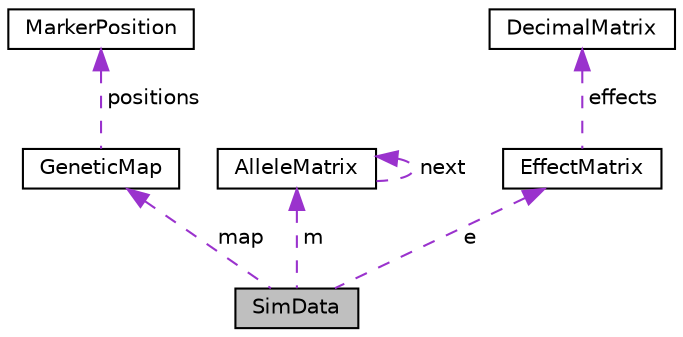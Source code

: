 digraph "SimData"
{
 // LATEX_PDF_SIZE
  edge [fontname="Helvetica",fontsize="10",labelfontname="Helvetica",labelfontsize="10"];
  node [fontname="Helvetica",fontsize="10",shape=record];
  Node1 [label="SimData",height=0.2,width=0.4,color="black", fillcolor="grey75", style="filled", fontcolor="black",tooltip="Composite type that is used to run crossing simulations."];
  Node2 -> Node1 [dir="back",color="darkorchid3",fontsize="10",style="dashed",label=" map" ,fontname="Helvetica"];
  Node2 [label="GeneticMap",height=0.2,width=0.4,color="black", fillcolor="white", style="filled",URL="$struct_genetic_map.html",tooltip="A type that stores the genetic map for a set of markers."];
  Node3 -> Node2 [dir="back",color="darkorchid3",fontsize="10",style="dashed",label=" positions" ,fontname="Helvetica"];
  Node3 [label="MarkerPosition",height=0.2,width=0.4,color="black", fillcolor="white", style="filled",URL="$struct_marker_position.html",tooltip="A struct representing a single marker location."];
  Node4 -> Node1 [dir="back",color="darkorchid3",fontsize="10",style="dashed",label=" m" ,fontname="Helvetica"];
  Node4 [label="AlleleMatrix",height=0.2,width=0.4,color="black", fillcolor="white", style="filled",URL="$struct_allele_matrix.html",tooltip=" "];
  Node4 -> Node4 [dir="back",color="darkorchid3",fontsize="10",style="dashed",label=" next" ,fontname="Helvetica"];
  Node5 -> Node1 [dir="back",color="darkorchid3",fontsize="10",style="dashed",label=" e" ,fontname="Helvetica"];
  Node5 [label="EffectMatrix",height=0.2,width=0.4,color="black", fillcolor="white", style="filled",URL="$struct_effect_matrix.html",tooltip="A type that stores a matrix of effect values and their names."];
  Node6 -> Node5 [dir="back",color="darkorchid3",fontsize="10",style="dashed",label=" effects" ,fontname="Helvetica"];
  Node6 [label="DecimalMatrix",height=0.2,width=0.4,color="black", fillcolor="white", style="filled",URL="$struct_decimal_matrix.html",tooltip="A row-major heap matrix that contains floating point numbers."];
}
